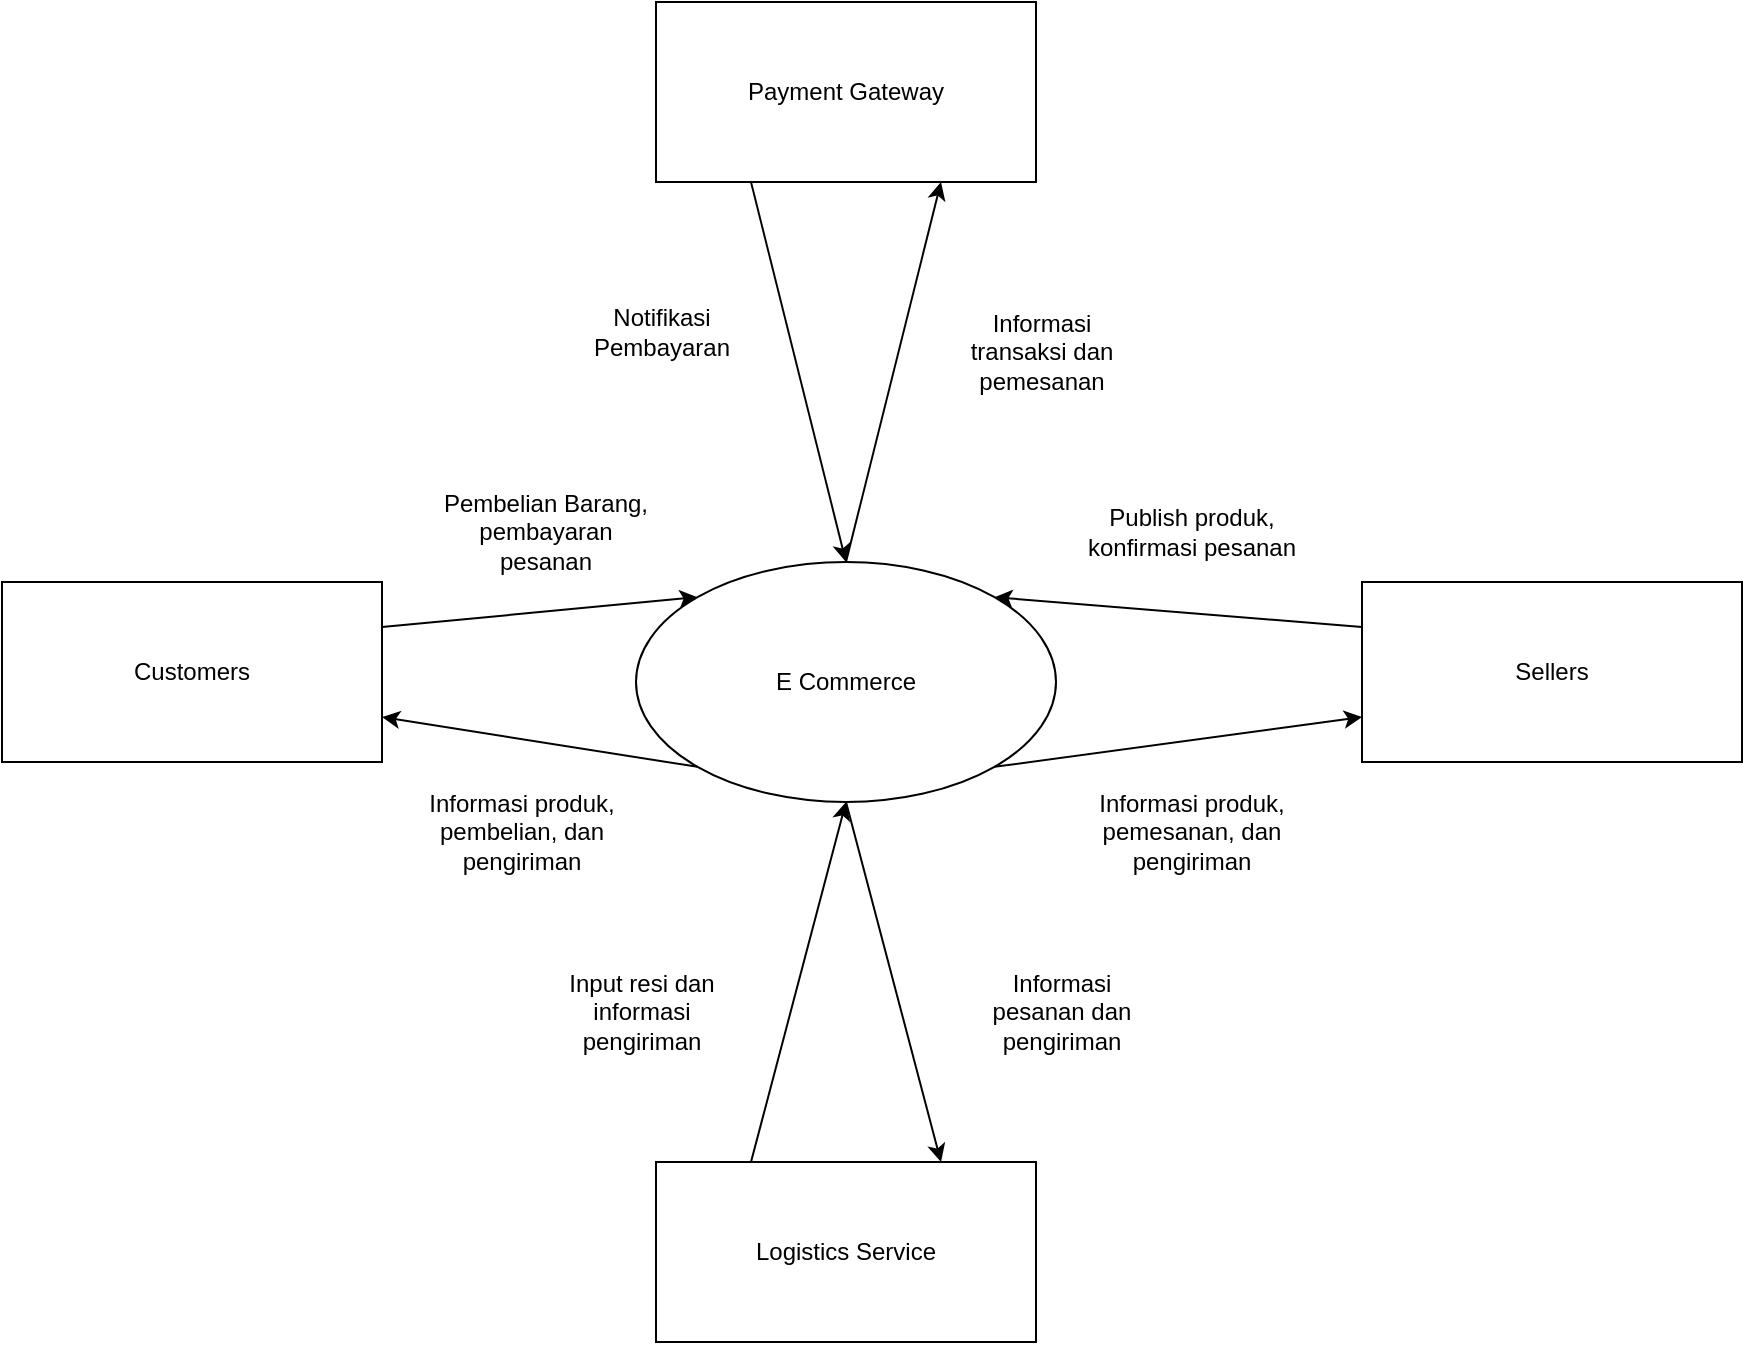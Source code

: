 <mxfile version="21.3.4" type="github" pages="3">
  <diagram name="dfd-lv0" id="YjifHDLL1rr4hs6oNrvI">
    <mxGraphModel dx="1050" dy="1673" grid="1" gridSize="10" guides="1" tooltips="1" connect="1" arrows="1" fold="1" page="1" pageScale="1" pageWidth="850" pageHeight="1100" math="0" shadow="0">
      <root>
        <mxCell id="0" />
        <mxCell id="1" parent="0" />
        <mxCell id="y4NhSWoK6Al0sYdnm1e4-1" value="E Commerce" style="ellipse;whiteSpace=wrap;html=1;" vertex="1" parent="1">
          <mxGeometry x="317" y="200" width="210" height="120" as="geometry" />
        </mxCell>
        <mxCell id="y4NhSWoK6Al0sYdnm1e4-2" value="Customers" style="rounded=0;whiteSpace=wrap;html=1;" vertex="1" parent="1">
          <mxGeometry y="210" width="190" height="90" as="geometry" />
        </mxCell>
        <mxCell id="y4NhSWoK6Al0sYdnm1e4-3" value="Sellers" style="rounded=0;whiteSpace=wrap;html=1;" vertex="1" parent="1">
          <mxGeometry x="680" y="210" width="190" height="90" as="geometry" />
        </mxCell>
        <mxCell id="y4NhSWoK6Al0sYdnm1e4-4" value="Logistics Service" style="rounded=0;whiteSpace=wrap;html=1;" vertex="1" parent="1">
          <mxGeometry x="327" y="500" width="190" height="90" as="geometry" />
        </mxCell>
        <mxCell id="y4NhSWoK6Al0sYdnm1e4-5" value="" style="endArrow=classic;html=1;rounded=0;exitX=1;exitY=0.25;exitDx=0;exitDy=0;entryX=0;entryY=0;entryDx=0;entryDy=0;" edge="1" parent="1" source="y4NhSWoK6Al0sYdnm1e4-2" target="y4NhSWoK6Al0sYdnm1e4-1">
          <mxGeometry width="50" height="50" relative="1" as="geometry">
            <mxPoint x="400" y="400" as="sourcePoint" />
            <mxPoint x="450" y="350" as="targetPoint" />
          </mxGeometry>
        </mxCell>
        <mxCell id="y4NhSWoK6Al0sYdnm1e4-6" value="Pembelian Barang, pembayaran pesanan" style="text;html=1;strokeColor=none;fillColor=none;align=center;verticalAlign=middle;whiteSpace=wrap;rounded=0;" vertex="1" parent="1">
          <mxGeometry x="217" y="170" width="110" height="30" as="geometry" />
        </mxCell>
        <mxCell id="y4NhSWoK6Al0sYdnm1e4-7" value="" style="endArrow=classic;html=1;rounded=0;exitX=0;exitY=1;exitDx=0;exitDy=0;entryX=1;entryY=0.75;entryDx=0;entryDy=0;" edge="1" parent="1" source="y4NhSWoK6Al0sYdnm1e4-1" target="y4NhSWoK6Al0sYdnm1e4-2">
          <mxGeometry width="50" height="50" relative="1" as="geometry">
            <mxPoint x="400" y="400" as="sourcePoint" />
            <mxPoint x="450" y="350" as="targetPoint" />
          </mxGeometry>
        </mxCell>
        <mxCell id="y4NhSWoK6Al0sYdnm1e4-8" value="Informasi produk, pembelian, dan pengiriman" style="text;html=1;strokeColor=none;fillColor=none;align=center;verticalAlign=middle;whiteSpace=wrap;rounded=0;" vertex="1" parent="1">
          <mxGeometry x="210" y="320" width="100" height="30" as="geometry" />
        </mxCell>
        <mxCell id="y4NhSWoK6Al0sYdnm1e4-9" value="" style="endArrow=classic;html=1;rounded=0;exitX=0;exitY=0.25;exitDx=0;exitDy=0;entryX=1;entryY=0;entryDx=0;entryDy=0;" edge="1" parent="1" source="y4NhSWoK6Al0sYdnm1e4-3" target="y4NhSWoK6Al0sYdnm1e4-1">
          <mxGeometry width="50" height="50" relative="1" as="geometry">
            <mxPoint x="400" y="400" as="sourcePoint" />
            <mxPoint x="450" y="350" as="targetPoint" />
          </mxGeometry>
        </mxCell>
        <mxCell id="y4NhSWoK6Al0sYdnm1e4-10" value="" style="endArrow=classic;html=1;rounded=0;exitX=1;exitY=1;exitDx=0;exitDy=0;entryX=0;entryY=0.75;entryDx=0;entryDy=0;" edge="1" parent="1" source="y4NhSWoK6Al0sYdnm1e4-1" target="y4NhSWoK6Al0sYdnm1e4-3">
          <mxGeometry width="50" height="50" relative="1" as="geometry">
            <mxPoint x="400" y="400" as="sourcePoint" />
            <mxPoint x="450" y="350" as="targetPoint" />
          </mxGeometry>
        </mxCell>
        <mxCell id="y4NhSWoK6Al0sYdnm1e4-11" value="Publish produk, konfirmasi pesanan" style="text;html=1;strokeColor=none;fillColor=none;align=center;verticalAlign=middle;whiteSpace=wrap;rounded=0;" vertex="1" parent="1">
          <mxGeometry x="540" y="170" width="110" height="30" as="geometry" />
        </mxCell>
        <mxCell id="y4NhSWoK6Al0sYdnm1e4-13" value="Informasi produk, pemesanan, dan pengiriman" style="text;html=1;strokeColor=none;fillColor=none;align=center;verticalAlign=middle;whiteSpace=wrap;rounded=0;" vertex="1" parent="1">
          <mxGeometry x="540" y="320" width="110" height="30" as="geometry" />
        </mxCell>
        <mxCell id="y4NhSWoK6Al0sYdnm1e4-14" value="" style="endArrow=classic;html=1;rounded=0;exitX=0.5;exitY=1;exitDx=0;exitDy=0;entryX=0.75;entryY=0;entryDx=0;entryDy=0;" edge="1" parent="1" source="y4NhSWoK6Al0sYdnm1e4-1" target="y4NhSWoK6Al0sYdnm1e4-4">
          <mxGeometry width="50" height="50" relative="1" as="geometry">
            <mxPoint x="400" y="410" as="sourcePoint" />
            <mxPoint x="450" y="360" as="targetPoint" />
          </mxGeometry>
        </mxCell>
        <mxCell id="y4NhSWoK6Al0sYdnm1e4-15" value="" style="endArrow=classic;html=1;rounded=0;exitX=0.25;exitY=0;exitDx=0;exitDy=0;entryX=0.5;entryY=1;entryDx=0;entryDy=0;" edge="1" parent="1" source="y4NhSWoK6Al0sYdnm1e4-4" target="y4NhSWoK6Al0sYdnm1e4-1">
          <mxGeometry width="50" height="50" relative="1" as="geometry">
            <mxPoint x="400" y="410" as="sourcePoint" />
            <mxPoint x="450" y="360" as="targetPoint" />
          </mxGeometry>
        </mxCell>
        <mxCell id="y4NhSWoK6Al0sYdnm1e4-16" value="Input resi dan informasi pengiriman" style="text;html=1;strokeColor=none;fillColor=none;align=center;verticalAlign=middle;whiteSpace=wrap;rounded=0;" vertex="1" parent="1">
          <mxGeometry x="270" y="410" width="100" height="30" as="geometry" />
        </mxCell>
        <mxCell id="y4NhSWoK6Al0sYdnm1e4-17" value="Informasi pesanan dan pengiriman" style="text;html=1;strokeColor=none;fillColor=none;align=center;verticalAlign=middle;whiteSpace=wrap;rounded=0;" vertex="1" parent="1">
          <mxGeometry x="480" y="410" width="100" height="30" as="geometry" />
        </mxCell>
        <mxCell id="m_3wa665jurI4lrlJ9zm-3" style="endArrow=classic;html=1;rounded=0;exitX=0.25;exitY=1;exitDx=0;exitDy=0;entryX=0.5;entryY=0;entryDx=0;entryDy=0;" edge="1" parent="1" source="m_3wa665jurI4lrlJ9zm-1" target="y4NhSWoK6Al0sYdnm1e4-1">
          <mxGeometry relative="1" as="geometry" />
        </mxCell>
        <mxCell id="m_3wa665jurI4lrlJ9zm-4" style="endArrow=classic;html=1;rounded=0;exitX=0.5;exitY=0;exitDx=0;exitDy=0;entryX=0.75;entryY=1;entryDx=0;entryDy=0;" edge="1" parent="1" source="y4NhSWoK6Al0sYdnm1e4-1" target="m_3wa665jurI4lrlJ9zm-1">
          <mxGeometry relative="1" as="geometry" />
        </mxCell>
        <mxCell id="m_3wa665jurI4lrlJ9zm-1" value="Payment Gateway" style="rounded=0;whiteSpace=wrap;html=1;" vertex="1" parent="1">
          <mxGeometry x="327" y="-80" width="190" height="90" as="geometry" />
        </mxCell>
        <mxCell id="m_3wa665jurI4lrlJ9zm-5" value="Notifikasi Pembayaran" style="text;html=1;strokeColor=none;fillColor=none;align=center;verticalAlign=middle;whiteSpace=wrap;rounded=0;" vertex="1" parent="1">
          <mxGeometry x="300" y="70" width="60" height="30" as="geometry" />
        </mxCell>
        <mxCell id="m_3wa665jurI4lrlJ9zm-8" value="Informasi transaksi dan pemesanan" style="text;html=1;strokeColor=none;fillColor=none;align=center;verticalAlign=middle;whiteSpace=wrap;rounded=0;" vertex="1" parent="1">
          <mxGeometry x="470" y="70" width="100" height="50" as="geometry" />
        </mxCell>
      </root>
    </mxGraphModel>
  </diagram>
  <diagram id="Pbt7DA0ahKIZWVjzOZp7" name="dfd-lv1">
    <mxGraphModel dx="1050" dy="573" grid="1" gridSize="10" guides="1" tooltips="1" connect="1" arrows="1" fold="1" page="1" pageScale="1" pageWidth="850" pageHeight="1100" math="0" shadow="0">
      <root>
        <mxCell id="0" />
        <mxCell id="1" parent="0" />
        <mxCell id="bvj7ld4E0glaIvTmwzIj-6" value="" style="edgeStyle=orthogonalEdgeStyle;rounded=0;orthogonalLoop=1;jettySize=auto;html=1;" edge="1" parent="1" source="bvj7ld4E0glaIvTmwzIj-1" target="bvj7ld4E0glaIvTmwzIj-5">
          <mxGeometry relative="1" as="geometry" />
        </mxCell>
        <mxCell id="bvj7ld4E0glaIvTmwzIj-1" value="E-Commerce" style="ellipse;whiteSpace=wrap;html=1;" vertex="1" parent="1">
          <mxGeometry x="290" y="160" width="160" height="90" as="geometry" />
        </mxCell>
        <mxCell id="bvj7ld4E0glaIvTmwzIj-2" value="Sellers" style="rounded=0;whiteSpace=wrap;html=1;" vertex="1" parent="1">
          <mxGeometry x="30" y="175" width="120" height="60" as="geometry" />
        </mxCell>
        <mxCell id="bvj7ld4E0glaIvTmwzIj-3" value="" style="endArrow=classic;html=1;rounded=0;exitX=1;exitY=0.5;exitDx=0;exitDy=0;entryX=0;entryY=0.5;entryDx=0;entryDy=0;" edge="1" parent="1" source="bvj7ld4E0glaIvTmwzIj-2" target="bvj7ld4E0glaIvTmwzIj-1">
          <mxGeometry width="50" height="50" relative="1" as="geometry">
            <mxPoint x="400" y="260" as="sourcePoint" />
            <mxPoint x="450" y="210" as="targetPoint" />
          </mxGeometry>
        </mxCell>
        <mxCell id="bvj7ld4E0glaIvTmwzIj-4" value="Input produk dan stok" style="text;html=1;strokeColor=none;fillColor=none;align=center;verticalAlign=middle;whiteSpace=wrap;rounded=0;" vertex="1" parent="1">
          <mxGeometry x="160" y="150" width="110" height="30" as="geometry" />
        </mxCell>
        <mxCell id="bvj7ld4E0glaIvTmwzIj-7" style="edgeStyle=orthogonalEdgeStyle;rounded=0;orthogonalLoop=1;jettySize=auto;html=1;entryX=0.5;entryY=1;entryDx=0;entryDy=0;" edge="1" parent="1" source="bvj7ld4E0glaIvTmwzIj-5" target="bvj7ld4E0glaIvTmwzIj-2">
          <mxGeometry relative="1" as="geometry" />
        </mxCell>
        <mxCell id="bvj7ld4E0glaIvTmwzIj-10" style="edgeStyle=orthogonalEdgeStyle;rounded=0;orthogonalLoop=1;jettySize=auto;html=1;entryX=0;entryY=0.5;entryDx=0;entryDy=0;" edge="1" parent="1" source="bvj7ld4E0glaIvTmwzIj-5" target="bvj7ld4E0glaIvTmwzIj-9">
          <mxGeometry relative="1" as="geometry" />
        </mxCell>
        <mxCell id="bvj7ld4E0glaIvTmwzIj-5" value="Data Produk" style="shape=process;whiteSpace=wrap;html=1;backgroundOutline=1;" vertex="1" parent="1">
          <mxGeometry x="280" y="360" width="180" height="70" as="geometry" />
        </mxCell>
        <mxCell id="bvj7ld4E0glaIvTmwzIj-8" value="Informasi produk dan stok" style="text;html=1;strokeColor=none;fillColor=none;align=center;verticalAlign=middle;whiteSpace=wrap;rounded=0;" vertex="1" parent="1">
          <mxGeometry x="120" y="350" width="120" height="30" as="geometry" />
        </mxCell>
        <mxCell id="bvj7ld4E0glaIvTmwzIj-9" value="Customers" style="rounded=0;whiteSpace=wrap;html=1;" vertex="1" parent="1">
          <mxGeometry x="630" y="365" width="120" height="60" as="geometry" />
        </mxCell>
        <mxCell id="bvj7ld4E0glaIvTmwzIj-11" value="Informasi produk dan stok" style="text;html=1;strokeColor=none;fillColor=none;align=center;verticalAlign=middle;whiteSpace=wrap;rounded=0;" vertex="1" parent="1">
          <mxGeometry x="487" y="350" width="120" height="30" as="geometry" />
        </mxCell>
        <mxCell id="bvj7ld4E0glaIvTmwzIj-15" value="" style="edgeStyle=orthogonalEdgeStyle;rounded=0;orthogonalLoop=1;jettySize=auto;html=1;" edge="1" parent="1" source="bvj7ld4E0glaIvTmwzIj-16" target="bvj7ld4E0glaIvTmwzIj-22">
          <mxGeometry relative="1" as="geometry" />
        </mxCell>
        <mxCell id="bvj7ld4E0glaIvTmwzIj-16" value="E-Commerce" style="ellipse;whiteSpace=wrap;html=1;" vertex="1" parent="1">
          <mxGeometry x="300" y="820" width="160" height="90" as="geometry" />
        </mxCell>
        <mxCell id="bvj7ld4E0glaIvTmwzIj-17" value="Customers" style="rounded=0;whiteSpace=wrap;html=1;" vertex="1" parent="1">
          <mxGeometry x="40" y="835" width="120" height="60" as="geometry" />
        </mxCell>
        <mxCell id="bvj7ld4E0glaIvTmwzIj-18" value="" style="endArrow=classic;html=1;rounded=0;exitX=1;exitY=0.5;exitDx=0;exitDy=0;entryX=0;entryY=0.5;entryDx=0;entryDy=0;" edge="1" parent="1" source="bvj7ld4E0glaIvTmwzIj-17" target="bvj7ld4E0glaIvTmwzIj-16">
          <mxGeometry width="50" height="50" relative="1" as="geometry">
            <mxPoint x="410" y="920" as="sourcePoint" />
            <mxPoint x="460" y="870" as="targetPoint" />
          </mxGeometry>
        </mxCell>
        <mxCell id="bvj7ld4E0glaIvTmwzIj-19" value="Melakukan Pembayaran" style="text;html=1;strokeColor=none;fillColor=none;align=center;verticalAlign=middle;whiteSpace=wrap;rounded=0;" vertex="1" parent="1">
          <mxGeometry x="180" y="820" width="110" height="30" as="geometry" />
        </mxCell>
        <mxCell id="bvj7ld4E0glaIvTmwzIj-20" style="edgeStyle=orthogonalEdgeStyle;rounded=0;orthogonalLoop=1;jettySize=auto;html=1;entryX=0.5;entryY=1;entryDx=0;entryDy=0;" edge="1" parent="1" source="bvj7ld4E0glaIvTmwzIj-22" target="bvj7ld4E0glaIvTmwzIj-17">
          <mxGeometry relative="1" as="geometry" />
        </mxCell>
        <mxCell id="bvj7ld4E0glaIvTmwzIj-26" style="edgeStyle=orthogonalEdgeStyle;rounded=0;orthogonalLoop=1;jettySize=auto;html=1;entryX=0.5;entryY=1;entryDx=0;entryDy=0;" edge="1" parent="1" source="bvj7ld4E0glaIvTmwzIj-22" target="bvj7ld4E0glaIvTmwzIj-24">
          <mxGeometry relative="1" as="geometry" />
        </mxCell>
        <mxCell id="bvj7ld4E0glaIvTmwzIj-22" value="Data Pembayaran" style="shape=process;whiteSpace=wrap;html=1;backgroundOutline=1;" vertex="1" parent="1">
          <mxGeometry x="290" y="1020" width="180" height="70" as="geometry" />
        </mxCell>
        <mxCell id="bvj7ld4E0glaIvTmwzIj-23" value="Informasi Pembayaran" style="text;html=1;strokeColor=none;fillColor=none;align=center;verticalAlign=middle;whiteSpace=wrap;rounded=0;" vertex="1" parent="1">
          <mxGeometry x="130" y="1010" width="120" height="30" as="geometry" />
        </mxCell>
        <mxCell id="bvj7ld4E0glaIvTmwzIj-28" style="edgeStyle=orthogonalEdgeStyle;rounded=0;orthogonalLoop=1;jettySize=auto;html=1;entryX=1;entryY=0.5;entryDx=0;entryDy=0;" edge="1" parent="1" source="bvj7ld4E0glaIvTmwzIj-24" target="bvj7ld4E0glaIvTmwzIj-16">
          <mxGeometry relative="1" as="geometry" />
        </mxCell>
        <mxCell id="bvj7ld4E0glaIvTmwzIj-24" value="Sellers" style="rounded=0;whiteSpace=wrap;html=1;" vertex="1" parent="1">
          <mxGeometry x="630" y="835" width="120" height="60" as="geometry" />
        </mxCell>
        <mxCell id="bvj7ld4E0glaIvTmwzIj-27" value="Informasi Pembayaran dan Pemesanan" style="text;html=1;strokeColor=none;fillColor=none;align=center;verticalAlign=middle;whiteSpace=wrap;rounded=0;" vertex="1" parent="1">
          <mxGeometry x="530" y="1080" width="120" height="30" as="geometry" />
        </mxCell>
        <mxCell id="bvj7ld4E0glaIvTmwzIj-29" value="Konfirmasi Pesanan" style="text;html=1;strokeColor=none;fillColor=none;align=center;verticalAlign=middle;whiteSpace=wrap;rounded=0;" vertex="1" parent="1">
          <mxGeometry x="500" y="820" width="110" height="30" as="geometry" />
        </mxCell>
        <mxCell id="kWaNI6BAeDHWGY0laoI--26" value="" style="edgeStyle=orthogonalEdgeStyle;rounded=0;orthogonalLoop=1;jettySize=auto;html=1;" edge="1" parent="1" source="kWaNI6BAeDHWGY0laoI--27" target="kWaNI6BAeDHWGY0laoI--33">
          <mxGeometry relative="1" as="geometry" />
        </mxCell>
        <mxCell id="kWaNI6BAeDHWGY0laoI--27" value="E-Commerce" style="ellipse;whiteSpace=wrap;html=1;" vertex="1" parent="1">
          <mxGeometry x="289" y="500" width="160" height="90" as="geometry" />
        </mxCell>
        <mxCell id="kWaNI6BAeDHWGY0laoI--28" value="Customers" style="rounded=0;whiteSpace=wrap;html=1;" vertex="1" parent="1">
          <mxGeometry x="29" y="515" width="120" height="60" as="geometry" />
        </mxCell>
        <mxCell id="kWaNI6BAeDHWGY0laoI--29" value="" style="endArrow=classic;html=1;rounded=0;exitX=1;exitY=0.5;exitDx=0;exitDy=0;entryX=0;entryY=0.5;entryDx=0;entryDy=0;" edge="1" parent="1" source="kWaNI6BAeDHWGY0laoI--28" target="kWaNI6BAeDHWGY0laoI--27">
          <mxGeometry width="50" height="50" relative="1" as="geometry">
            <mxPoint x="399" y="600" as="sourcePoint" />
            <mxPoint x="449" y="550" as="targetPoint" />
          </mxGeometry>
        </mxCell>
        <mxCell id="kWaNI6BAeDHWGY0laoI--30" value="Melakukan Pemesanan" style="text;html=1;strokeColor=none;fillColor=none;align=center;verticalAlign=middle;whiteSpace=wrap;rounded=0;" vertex="1" parent="1">
          <mxGeometry x="169" y="500" width="110" height="30" as="geometry" />
        </mxCell>
        <mxCell id="kWaNI6BAeDHWGY0laoI--31" style="edgeStyle=orthogonalEdgeStyle;rounded=0;orthogonalLoop=1;jettySize=auto;html=1;entryX=0.5;entryY=1;entryDx=0;entryDy=0;" edge="1" parent="1" source="kWaNI6BAeDHWGY0laoI--33" target="kWaNI6BAeDHWGY0laoI--28">
          <mxGeometry relative="1" as="geometry" />
        </mxCell>
        <mxCell id="kWaNI6BAeDHWGY0laoI--32" style="edgeStyle=orthogonalEdgeStyle;rounded=0;orthogonalLoop=1;jettySize=auto;html=1;entryX=0;entryY=0.5;entryDx=0;entryDy=0;" edge="1" parent="1" source="kWaNI6BAeDHWGY0laoI--33" target="kWaNI6BAeDHWGY0laoI--36">
          <mxGeometry relative="1" as="geometry" />
        </mxCell>
        <mxCell id="kWaNI6BAeDHWGY0laoI--33" value="Data Pemesanan" style="shape=process;whiteSpace=wrap;html=1;backgroundOutline=1;" vertex="1" parent="1">
          <mxGeometry x="279" y="700" width="180" height="70" as="geometry" />
        </mxCell>
        <mxCell id="kWaNI6BAeDHWGY0laoI--34" value="Informasi Pemesanan" style="text;html=1;strokeColor=none;fillColor=none;align=center;verticalAlign=middle;whiteSpace=wrap;rounded=0;" vertex="1" parent="1">
          <mxGeometry x="119" y="690" width="120" height="30" as="geometry" />
        </mxCell>
        <mxCell id="kWaNI6BAeDHWGY0laoI--36" value="Sellers" style="rounded=0;whiteSpace=wrap;html=1;" vertex="1" parent="1">
          <mxGeometry x="670" y="705" width="120" height="60" as="geometry" />
        </mxCell>
        <mxCell id="kWaNI6BAeDHWGY0laoI--37" value="Informasi Pemesanan" style="text;html=1;strokeColor=none;fillColor=none;align=center;verticalAlign=middle;whiteSpace=wrap;rounded=0;" vertex="1" parent="1">
          <mxGeometry x="509" y="690" width="120" height="30" as="geometry" />
        </mxCell>
        <mxCell id="kWaNI6BAeDHWGY0laoI--44" style="edgeStyle=orthogonalEdgeStyle;rounded=0;orthogonalLoop=1;jettySize=auto;html=1;" edge="1" parent="1" source="kWaNI6BAeDHWGY0laoI--43">
          <mxGeometry relative="1" as="geometry">
            <mxPoint x="690" y="1060" as="targetPoint" />
          </mxGeometry>
        </mxCell>
        <mxCell id="kWaNI6BAeDHWGY0laoI--43" value="Data Pemesanan" style="shape=process;whiteSpace=wrap;html=1;backgroundOutline=1;" vertex="1" parent="1">
          <mxGeometry x="290" y="1110" width="180" height="70" as="geometry" />
        </mxCell>
        <mxCell id="kWaNI6BAeDHWGY0laoI--56" value="" style="edgeStyle=orthogonalEdgeStyle;rounded=0;orthogonalLoop=1;jettySize=auto;html=1;" edge="1" parent="1" source="kWaNI6BAeDHWGY0laoI--57" target="kWaNI6BAeDHWGY0laoI--63">
          <mxGeometry relative="1" as="geometry" />
        </mxCell>
        <mxCell id="kWaNI6BAeDHWGY0laoI--57" value="E-Commerce" style="ellipse;whiteSpace=wrap;html=1;" vertex="1" parent="1">
          <mxGeometry x="300" y="1220" width="160" height="90" as="geometry" />
        </mxCell>
        <mxCell id="kWaNI6BAeDHWGY0laoI--58" value="Sellers" style="rounded=0;whiteSpace=wrap;html=1;" vertex="1" parent="1">
          <mxGeometry x="40" y="1235" width="120" height="60" as="geometry" />
        </mxCell>
        <mxCell id="kWaNI6BAeDHWGY0laoI--59" value="" style="endArrow=classic;html=1;rounded=0;exitX=1;exitY=0.5;exitDx=0;exitDy=0;entryX=0;entryY=0.5;entryDx=0;entryDy=0;" edge="1" parent="1" source="kWaNI6BAeDHWGY0laoI--58" target="kWaNI6BAeDHWGY0laoI--57">
          <mxGeometry width="50" height="50" relative="1" as="geometry">
            <mxPoint x="410" y="1320" as="sourcePoint" />
            <mxPoint x="460" y="1270" as="targetPoint" />
          </mxGeometry>
        </mxCell>
        <mxCell id="kWaNI6BAeDHWGY0laoI--60" value="Update status pemesanan" style="text;html=1;strokeColor=none;fillColor=none;align=center;verticalAlign=middle;whiteSpace=wrap;rounded=0;" vertex="1" parent="1">
          <mxGeometry x="180" y="1220" width="110" height="30" as="geometry" />
        </mxCell>
        <mxCell id="kWaNI6BAeDHWGY0laoI--61" style="edgeStyle=orthogonalEdgeStyle;rounded=0;orthogonalLoop=1;jettySize=auto;html=1;entryX=0.5;entryY=1;entryDx=0;entryDy=0;" edge="1" parent="1" source="kWaNI6BAeDHWGY0laoI--63" target="kWaNI6BAeDHWGY0laoI--58">
          <mxGeometry relative="1" as="geometry" />
        </mxCell>
        <mxCell id="kWaNI6BAeDHWGY0laoI--62" style="edgeStyle=orthogonalEdgeStyle;rounded=0;orthogonalLoop=1;jettySize=auto;html=1;entryX=0.5;entryY=1;entryDx=0;entryDy=0;" edge="1" parent="1" source="kWaNI6BAeDHWGY0laoI--63" target="kWaNI6BAeDHWGY0laoI--66">
          <mxGeometry relative="1" as="geometry" />
        </mxCell>
        <mxCell id="kWaNI6BAeDHWGY0laoI--63" value="Data Pemesanan" style="shape=process;whiteSpace=wrap;html=1;backgroundOutline=1;" vertex="1" parent="1">
          <mxGeometry x="290" y="1420" width="180" height="70" as="geometry" />
        </mxCell>
        <mxCell id="kWaNI6BAeDHWGY0laoI--64" value="Informasi Pemesanan&lt;br&gt;dan Pengiriman" style="text;html=1;strokeColor=none;fillColor=none;align=center;verticalAlign=middle;whiteSpace=wrap;rounded=0;" vertex="1" parent="1">
          <mxGeometry x="140" y="1480" width="120" height="30" as="geometry" />
        </mxCell>
        <mxCell id="kWaNI6BAeDHWGY0laoI--65" style="edgeStyle=orthogonalEdgeStyle;rounded=0;orthogonalLoop=1;jettySize=auto;html=1;entryX=1;entryY=0.5;entryDx=0;entryDy=0;" edge="1" parent="1" source="kWaNI6BAeDHWGY0laoI--66" target="kWaNI6BAeDHWGY0laoI--57">
          <mxGeometry relative="1" as="geometry" />
        </mxCell>
        <mxCell id="kWaNI6BAeDHWGY0laoI--66" value="Logistics Service" style="rounded=0;whiteSpace=wrap;html=1;" vertex="1" parent="1">
          <mxGeometry x="630" y="1235" width="120" height="60" as="geometry" />
        </mxCell>
        <mxCell id="kWaNI6BAeDHWGY0laoI--67" value="Input resi dan informasi pengiriman" style="text;html=1;strokeColor=none;fillColor=none;align=center;verticalAlign=middle;whiteSpace=wrap;rounded=0;" vertex="1" parent="1">
          <mxGeometry x="490" y="1220" width="120" height="30" as="geometry" />
        </mxCell>
        <mxCell id="kWaNI6BAeDHWGY0laoI--69" style="edgeStyle=orthogonalEdgeStyle;rounded=0;orthogonalLoop=1;jettySize=auto;html=1;" edge="1" parent="1" source="kWaNI6BAeDHWGY0laoI--68">
          <mxGeometry relative="1" as="geometry">
            <mxPoint x="690" y="1460" as="targetPoint" />
          </mxGeometry>
        </mxCell>
        <mxCell id="kWaNI6BAeDHWGY0laoI--70" style="edgeStyle=orthogonalEdgeStyle;rounded=0;orthogonalLoop=1;jettySize=auto;html=1;exitX=0;exitY=0.5;exitDx=0;exitDy=0;" edge="1" parent="1" source="kWaNI6BAeDHWGY0laoI--68">
          <mxGeometry relative="1" as="geometry">
            <mxPoint x="100" y="1470" as="targetPoint" />
          </mxGeometry>
        </mxCell>
        <mxCell id="kWaNI6BAeDHWGY0laoI--73" style="edgeStyle=orthogonalEdgeStyle;rounded=0;orthogonalLoop=1;jettySize=auto;html=1;entryX=0.5;entryY=0;entryDx=0;entryDy=0;" edge="1" parent="1" source="kWaNI6BAeDHWGY0laoI--68" target="kWaNI6BAeDHWGY0laoI--72">
          <mxGeometry relative="1" as="geometry" />
        </mxCell>
        <mxCell id="kWaNI6BAeDHWGY0laoI--68" value="Data Pengiriman" style="shape=process;whiteSpace=wrap;html=1;backgroundOutline=1;" vertex="1" parent="1">
          <mxGeometry x="290" y="1500" width="180" height="70" as="geometry" />
        </mxCell>
        <mxCell id="kWaNI6BAeDHWGY0laoI--71" value="Informasi Pemesanan&lt;br&gt;dan Pengiriman" style="text;html=1;strokeColor=none;fillColor=none;align=center;verticalAlign=middle;whiteSpace=wrap;rounded=0;" vertex="1" parent="1">
          <mxGeometry x="520" y="1480" width="120" height="30" as="geometry" />
        </mxCell>
        <mxCell id="kWaNI6BAeDHWGY0laoI--72" value="Customers" style="rounded=0;whiteSpace=wrap;html=1;" vertex="1" parent="1">
          <mxGeometry x="320" y="1660" width="120" height="60" as="geometry" />
        </mxCell>
        <mxCell id="kWaNI6BAeDHWGY0laoI--86" style="edgeStyle=orthogonalEdgeStyle;rounded=0;orthogonalLoop=1;jettySize=auto;html=1;entryX=0;entryY=0.5;entryDx=0;entryDy=0;" edge="1" parent="1" source="kWaNI6BAeDHWGY0laoI--75" target="kWaNI6BAeDHWGY0laoI--85">
          <mxGeometry relative="1" as="geometry" />
        </mxCell>
        <mxCell id="kWaNI6BAeDHWGY0laoI--75" value="E-Commerce" style="ellipse;whiteSpace=wrap;html=1;" vertex="1" parent="1">
          <mxGeometry x="300" y="1770" width="160" height="90" as="geometry" />
        </mxCell>
        <mxCell id="kWaNI6BAeDHWGY0laoI--76" value="Customers" style="rounded=0;whiteSpace=wrap;html=1;" vertex="1" parent="1">
          <mxGeometry x="40" y="1785" width="120" height="60" as="geometry" />
        </mxCell>
        <mxCell id="kWaNI6BAeDHWGY0laoI--77" value="" style="endArrow=classic;html=1;rounded=0;exitX=1;exitY=0.5;exitDx=0;exitDy=0;entryX=0;entryY=0.5;entryDx=0;entryDy=0;" edge="1" parent="1" source="kWaNI6BAeDHWGY0laoI--76" target="kWaNI6BAeDHWGY0laoI--75">
          <mxGeometry width="50" height="50" relative="1" as="geometry">
            <mxPoint x="410" y="1870" as="sourcePoint" />
            <mxPoint x="460" y="1820" as="targetPoint" />
          </mxGeometry>
        </mxCell>
        <mxCell id="kWaNI6BAeDHWGY0laoI--78" value="Konfirmasi Pesanan Sampai" style="text;html=1;strokeColor=none;fillColor=none;align=center;verticalAlign=middle;whiteSpace=wrap;rounded=0;" vertex="1" parent="1">
          <mxGeometry x="180" y="1770" width="110" height="30" as="geometry" />
        </mxCell>
        <mxCell id="kWaNI6BAeDHWGY0laoI--85" value="Sellers" style="rounded=0;whiteSpace=wrap;html=1;" vertex="1" parent="1">
          <mxGeometry x="604" y="1785" width="120" height="60" as="geometry" />
        </mxCell>
        <mxCell id="kWaNI6BAeDHWGY0laoI--87" value="Menambah Saldo" style="text;html=1;strokeColor=none;fillColor=none;align=center;verticalAlign=middle;whiteSpace=wrap;rounded=0;" vertex="1" parent="1">
          <mxGeometry x="470" y="1770" width="110" height="30" as="geometry" />
        </mxCell>
        <mxCell id="kWaNI6BAeDHWGY0laoI--88" value="" style="edgeStyle=orthogonalEdgeStyle;rounded=0;orthogonalLoop=1;jettySize=auto;html=1;" edge="1" parent="1" source="kWaNI6BAeDHWGY0laoI--89" target="kWaNI6BAeDHWGY0laoI--95">
          <mxGeometry relative="1" as="geometry" />
        </mxCell>
        <mxCell id="kWaNI6BAeDHWGY0laoI--89" value="E-Commerce" style="ellipse;whiteSpace=wrap;html=1;" vertex="1" parent="1">
          <mxGeometry x="310" y="1950" width="160" height="90" as="geometry" />
        </mxCell>
        <mxCell id="kWaNI6BAeDHWGY0laoI--90" value="Customers" style="rounded=0;whiteSpace=wrap;html=1;" vertex="1" parent="1">
          <mxGeometry x="50" y="1965" width="120" height="60" as="geometry" />
        </mxCell>
        <mxCell id="kWaNI6BAeDHWGY0laoI--91" value="" style="endArrow=classic;html=1;rounded=0;exitX=1;exitY=0.5;exitDx=0;exitDy=0;entryX=0;entryY=0.5;entryDx=0;entryDy=0;" edge="1" parent="1" source="kWaNI6BAeDHWGY0laoI--90" target="kWaNI6BAeDHWGY0laoI--89">
          <mxGeometry width="50" height="50" relative="1" as="geometry">
            <mxPoint x="420" y="2050" as="sourcePoint" />
            <mxPoint x="470" y="2000" as="targetPoint" />
          </mxGeometry>
        </mxCell>
        <mxCell id="kWaNI6BAeDHWGY0laoI--92" value="Return Pesanan" style="text;html=1;strokeColor=none;fillColor=none;align=center;verticalAlign=middle;whiteSpace=wrap;rounded=0;" vertex="1" parent="1">
          <mxGeometry x="190" y="1950" width="110" height="30" as="geometry" />
        </mxCell>
        <mxCell id="kWaNI6BAeDHWGY0laoI--93" style="edgeStyle=orthogonalEdgeStyle;rounded=0;orthogonalLoop=1;jettySize=auto;html=1;entryX=0.5;entryY=1;entryDx=0;entryDy=0;" edge="1" parent="1" source="kWaNI6BAeDHWGY0laoI--95" target="kWaNI6BAeDHWGY0laoI--90">
          <mxGeometry relative="1" as="geometry" />
        </mxCell>
        <mxCell id="kWaNI6BAeDHWGY0laoI--94" style="edgeStyle=orthogonalEdgeStyle;rounded=0;orthogonalLoop=1;jettySize=auto;html=1;entryX=0.5;entryY=1;entryDx=0;entryDy=0;" edge="1" parent="1" source="kWaNI6BAeDHWGY0laoI--95" target="kWaNI6BAeDHWGY0laoI--98">
          <mxGeometry relative="1" as="geometry" />
        </mxCell>
        <mxCell id="kWaNI6BAeDHWGY0laoI--95" value="Data Pemesanan" style="shape=process;whiteSpace=wrap;html=1;backgroundOutline=1;" vertex="1" parent="1">
          <mxGeometry x="300" y="2150" width="180" height="70" as="geometry" />
        </mxCell>
        <mxCell id="kWaNI6BAeDHWGY0laoI--96" value="Informasi Pemesanan&lt;br&gt;dan Pengiriman" style="text;html=1;strokeColor=none;fillColor=none;align=center;verticalAlign=middle;whiteSpace=wrap;rounded=0;" vertex="1" parent="1">
          <mxGeometry x="150" y="2210" width="120" height="30" as="geometry" />
        </mxCell>
        <mxCell id="kWaNI6BAeDHWGY0laoI--97" style="edgeStyle=orthogonalEdgeStyle;rounded=0;orthogonalLoop=1;jettySize=auto;html=1;entryX=1;entryY=0.5;entryDx=0;entryDy=0;" edge="1" parent="1" source="kWaNI6BAeDHWGY0laoI--98" target="kWaNI6BAeDHWGY0laoI--89">
          <mxGeometry relative="1" as="geometry" />
        </mxCell>
        <mxCell id="kWaNI6BAeDHWGY0laoI--98" value="Logistics Service" style="rounded=0;whiteSpace=wrap;html=1;" vertex="1" parent="1">
          <mxGeometry x="640" y="1965" width="120" height="60" as="geometry" />
        </mxCell>
        <mxCell id="kWaNI6BAeDHWGY0laoI--99" value="Input resi dan informasi pengiriman" style="text;html=1;strokeColor=none;fillColor=none;align=center;verticalAlign=middle;whiteSpace=wrap;rounded=0;" vertex="1" parent="1">
          <mxGeometry x="500" y="1950" width="120" height="30" as="geometry" />
        </mxCell>
        <mxCell id="kWaNI6BAeDHWGY0laoI--100" style="edgeStyle=orthogonalEdgeStyle;rounded=0;orthogonalLoop=1;jettySize=auto;html=1;" edge="1" parent="1" source="kWaNI6BAeDHWGY0laoI--103">
          <mxGeometry relative="1" as="geometry">
            <mxPoint x="700" y="2190" as="targetPoint" />
          </mxGeometry>
        </mxCell>
        <mxCell id="kWaNI6BAeDHWGY0laoI--101" style="edgeStyle=orthogonalEdgeStyle;rounded=0;orthogonalLoop=1;jettySize=auto;html=1;exitX=0;exitY=0.5;exitDx=0;exitDy=0;" edge="1" parent="1" source="kWaNI6BAeDHWGY0laoI--103">
          <mxGeometry relative="1" as="geometry">
            <mxPoint x="110" y="2200" as="targetPoint" />
          </mxGeometry>
        </mxCell>
        <mxCell id="kWaNI6BAeDHWGY0laoI--102" style="edgeStyle=orthogonalEdgeStyle;rounded=0;orthogonalLoop=1;jettySize=auto;html=1;entryX=0.5;entryY=0;entryDx=0;entryDy=0;" edge="1" parent="1" source="kWaNI6BAeDHWGY0laoI--103" target="kWaNI6BAeDHWGY0laoI--105">
          <mxGeometry relative="1" as="geometry" />
        </mxCell>
        <mxCell id="kWaNI6BAeDHWGY0laoI--103" value="Data Pengiriman" style="shape=process;whiteSpace=wrap;html=1;backgroundOutline=1;" vertex="1" parent="1">
          <mxGeometry x="300" y="2230" width="180" height="70" as="geometry" />
        </mxCell>
        <mxCell id="kWaNI6BAeDHWGY0laoI--104" value="Informasi Pemesanan&lt;br&gt;dan Pengiriman" style="text;html=1;strokeColor=none;fillColor=none;align=center;verticalAlign=middle;whiteSpace=wrap;rounded=0;" vertex="1" parent="1">
          <mxGeometry x="530" y="2210" width="120" height="30" as="geometry" />
        </mxCell>
        <mxCell id="kWaNI6BAeDHWGY0laoI--105" value="Sellers" style="rounded=0;whiteSpace=wrap;html=1;" vertex="1" parent="1">
          <mxGeometry x="330" y="2390" width="120" height="60" as="geometry" />
        </mxCell>
      </root>
    </mxGraphModel>
  </diagram>
  <diagram id="i-54-fDkED-cYP8LsFb8" name="use case ">
    <mxGraphModel dx="1105" dy="603" grid="1" gridSize="10" guides="1" tooltips="1" connect="1" arrows="1" fold="1" page="1" pageScale="1" pageWidth="850" pageHeight="1100" math="0" shadow="0">
      <root>
        <mxCell id="0" />
        <mxCell id="1" parent="0" />
        <mxCell id="O9en3I_qwXXyewcQufHZ-1" value="" style="rounded=0;whiteSpace=wrap;html=1;" vertex="1" parent="1">
          <mxGeometry x="240" y="70" width="450" height="700" as="geometry" />
        </mxCell>
        <mxCell id="O9en3I_qwXXyewcQufHZ-2" value="E-Commerce" style="text;html=1;strokeColor=none;fillColor=none;align=center;verticalAlign=middle;whiteSpace=wrap;rounded=0;" vertex="1" parent="1">
          <mxGeometry x="320" y="90" width="80" height="30" as="geometry" />
        </mxCell>
        <mxCell id="O9en3I_qwXXyewcQufHZ-3" value="Manage Product" style="ellipse;whiteSpace=wrap;html=1;" vertex="1" parent="1">
          <mxGeometry x="365" y="248" width="185" height="100" as="geometry" />
        </mxCell>
        <mxCell id="O9en3I_qwXXyewcQufHZ-5" style="endArrow=classic;html=1;rounded=0;exitX=0.5;exitY=0.5;exitDx=0;exitDy=0;exitPerimeter=0;entryX=0;entryY=0.5;entryDx=0;entryDy=0;" edge="1" parent="1" source="O9en3I_qwXXyewcQufHZ-4" target="O9en3I_qwXXyewcQufHZ-14">
          <mxGeometry relative="1" as="geometry">
            <mxPoint x="165" y="222" as="sourcePoint" />
            <mxPoint x="365" y="217" as="targetPoint" />
          </mxGeometry>
        </mxCell>
        <mxCell id="O9en3I_qwXXyewcQufHZ-4" value="Customers" style="shape=umlActor;verticalLabelPosition=bottom;verticalAlign=top;html=1;" vertex="1" parent="1">
          <mxGeometry x="60" y="280" width="55" height="110" as="geometry" />
        </mxCell>
        <mxCell id="O9en3I_qwXXyewcQufHZ-8" value="Sellers" style="shape=umlActor;verticalLabelPosition=bottom;verticalAlign=top;html=1;" vertex="1" parent="1">
          <mxGeometry x="760" y="400" width="55" height="110" as="geometry" />
        </mxCell>
        <mxCell id="O9en3I_qwXXyewcQufHZ-11" value="Make Order" style="ellipse;whiteSpace=wrap;html=1;" vertex="1" parent="1">
          <mxGeometry x="367.5" y="365" width="185" height="100" as="geometry" />
        </mxCell>
        <mxCell id="O9en3I_qwXXyewcQufHZ-14" value="Access Product" style="ellipse;whiteSpace=wrap;html=1;" vertex="1" parent="1">
          <mxGeometry x="365" y="120" width="185" height="100" as="geometry" />
        </mxCell>
        <mxCell id="O9en3I_qwXXyewcQufHZ-16" value="" style="endArrow=classic;html=1;rounded=0;entryX=1;entryY=0.5;entryDx=0;entryDy=0;exitX=0.5;exitY=0.5;exitDx=0;exitDy=0;exitPerimeter=0;" edge="1" parent="1" source="O9en3I_qwXXyewcQufHZ-8" target="O9en3I_qwXXyewcQufHZ-14">
          <mxGeometry width="50" height="50" relative="1" as="geometry">
            <mxPoint x="750" y="290" as="sourcePoint" />
            <mxPoint x="800" y="240" as="targetPoint" />
          </mxGeometry>
        </mxCell>
        <mxCell id="O9en3I_qwXXyewcQufHZ-17" value="Make Payment" style="ellipse;whiteSpace=wrap;html=1;" vertex="1" parent="1">
          <mxGeometry x="369.5" y="480" width="185" height="100" as="geometry" />
        </mxCell>
        <mxCell id="O9en3I_qwXXyewcQufHZ-18" style="endArrow=classic;html=1;rounded=0;exitX=0.5;exitY=0.5;exitDx=0;exitDy=0;exitPerimeter=0;entryX=1;entryY=0.5;entryDx=0;entryDy=0;" edge="1" parent="1" source="O9en3I_qwXXyewcQufHZ-8" target="O9en3I_qwXXyewcQufHZ-17">
          <mxGeometry relative="1" as="geometry">
            <mxPoint x="798" y="465" as="sourcePoint" />
            <mxPoint x="560" y="436" as="targetPoint" />
          </mxGeometry>
        </mxCell>
        <mxCell id="O9en3I_qwXXyewcQufHZ-21" value="Make delivery order" style="ellipse;whiteSpace=wrap;html=1;" vertex="1" parent="1">
          <mxGeometry x="367.5" y="590" width="185" height="100" as="geometry" />
        </mxCell>
        <mxCell id="O9en3I_qwXXyewcQufHZ-23" style="edgeStyle=orthogonalEdgeStyle;rounded=0;orthogonalLoop=1;jettySize=auto;html=1;" edge="1" parent="1" source="O9en3I_qwXXyewcQufHZ-22" target="O9en3I_qwXXyewcQufHZ-21">
          <mxGeometry relative="1" as="geometry" />
        </mxCell>
        <mxCell id="O9en3I_qwXXyewcQufHZ-22" value="Logistics" style="shape=umlActor;verticalLabelPosition=bottom;verticalAlign=top;html=1;" vertex="1" parent="1">
          <mxGeometry x="40" y="585" width="55" height="110" as="geometry" />
        </mxCell>
        <mxCell id="O9en3I_qwXXyewcQufHZ-26" value="" style="endArrow=classic;html=1;rounded=0;exitX=0.459;exitY=0.494;exitDx=0;exitDy=0;exitPerimeter=0;" edge="1" parent="1" source="O9en3I_qwXXyewcQufHZ-8" target="O9en3I_qwXXyewcQufHZ-3">
          <mxGeometry width="50" height="50" relative="1" as="geometry">
            <mxPoint x="790" y="460" as="sourcePoint" />
            <mxPoint x="560" y="180" as="targetPoint" />
          </mxGeometry>
        </mxCell>
        <mxCell id="O9en3I_qwXXyewcQufHZ-27" style="endArrow=classic;html=1;rounded=0;exitX=0.5;exitY=0.5;exitDx=0;exitDy=0;exitPerimeter=0;" edge="1" parent="1" target="O9en3I_qwXXyewcQufHZ-11">
          <mxGeometry relative="1" as="geometry">
            <mxPoint x="97" y="345" as="sourcePoint" />
            <mxPoint x="375" y="180" as="targetPoint" />
          </mxGeometry>
        </mxCell>
      </root>
    </mxGraphModel>
  </diagram>
</mxfile>
